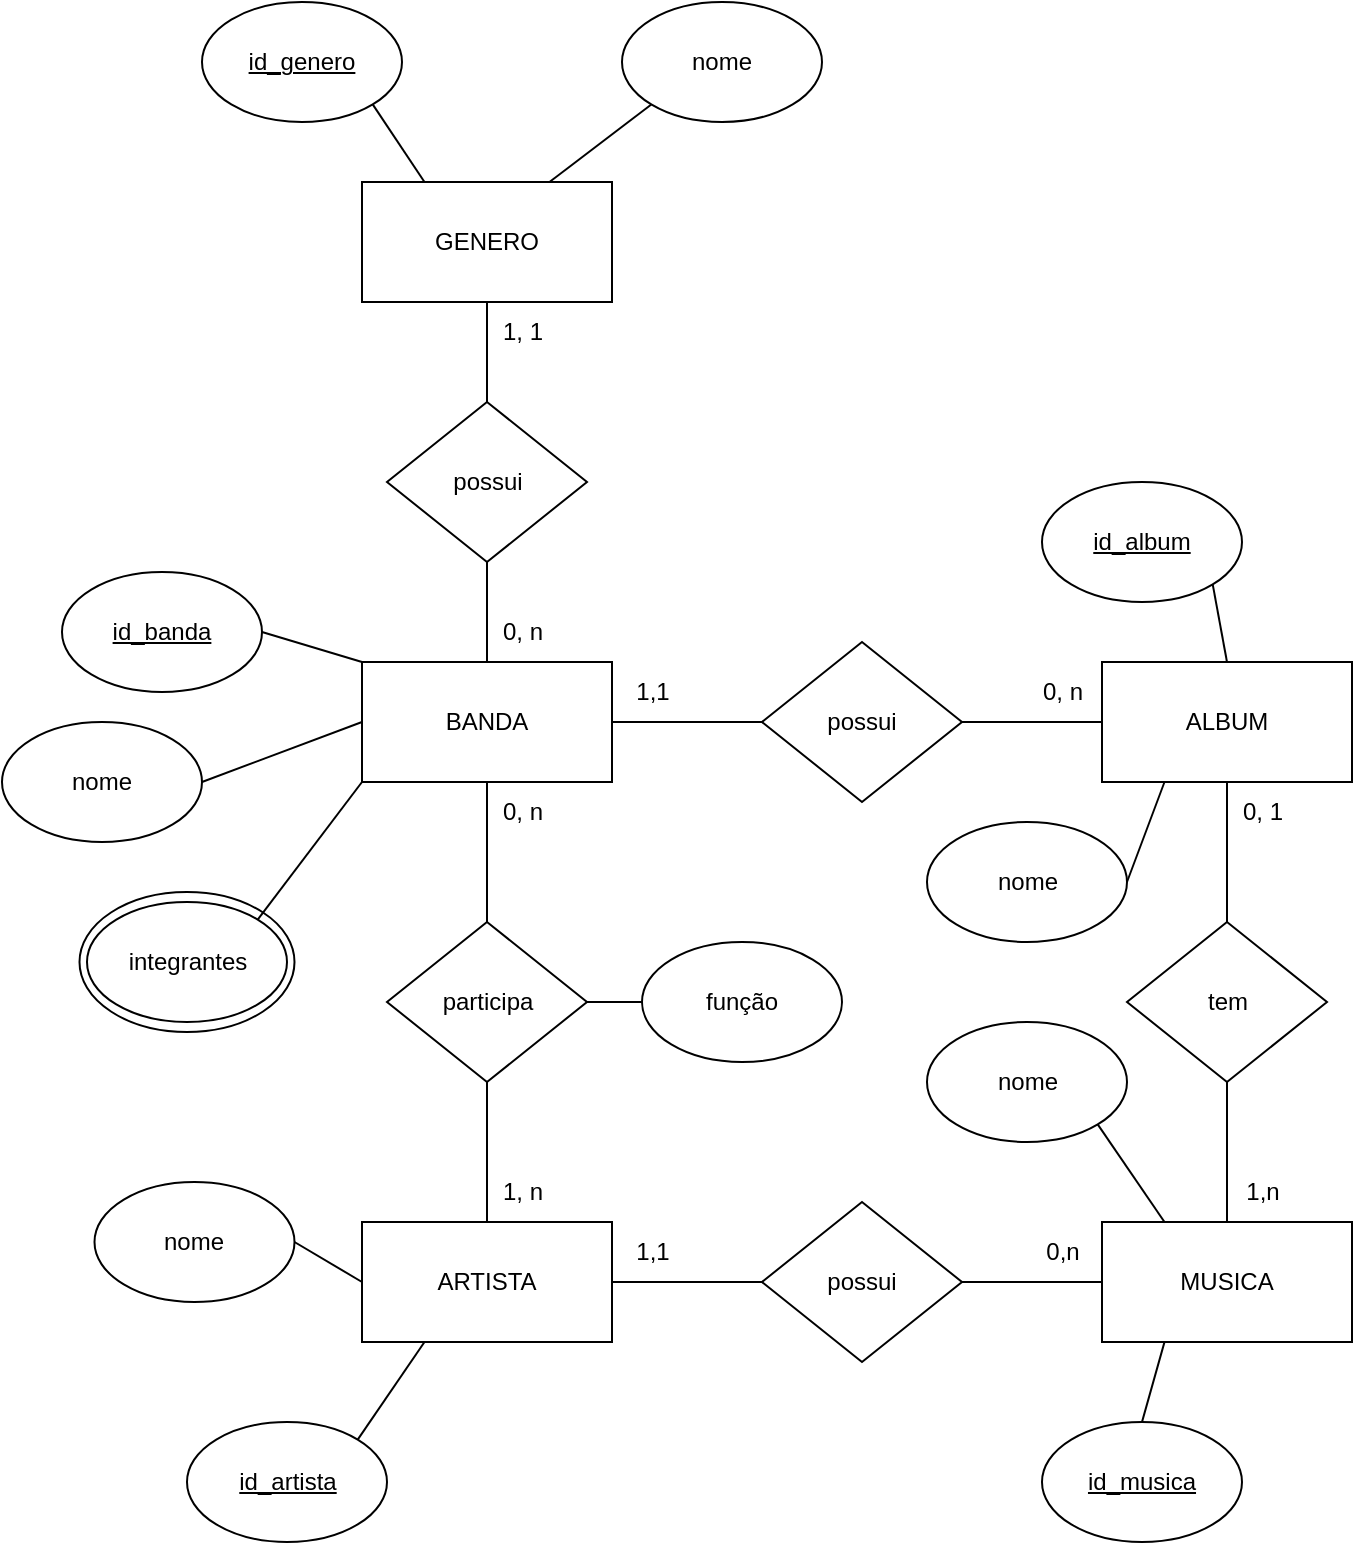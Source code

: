<mxfile>
    <diagram id="6kznNTi5zumOa8jHoGP5" name="Page-1">
        <mxGraphModel dx="1431" dy="926" grid="1" gridSize="10" guides="1" tooltips="1" connect="1" arrows="1" fold="1" page="1" pageScale="1" pageWidth="850" pageHeight="1100" math="0" shadow="0">
            <root>
                <mxCell id="0"/>
                <mxCell id="1" parent="0"/>
                <mxCell id="50" value="integrantes" style="ellipse;whiteSpace=wrap;html=1;" parent="1" vertex="1">
                    <mxGeometry x="128.75" y="535" width="107.5" height="70" as="geometry"/>
                </mxCell>
                <mxCell id="5" value="ALBUM" style="rounded=0;whiteSpace=wrap;html=1;" parent="1" vertex="1">
                    <mxGeometry x="640" y="420" width="125" height="60" as="geometry"/>
                </mxCell>
                <mxCell id="6" value="BANDA" style="rounded=0;whiteSpace=wrap;html=1;" parent="1" vertex="1">
                    <mxGeometry x="270" y="420" width="125" height="60" as="geometry"/>
                </mxCell>
                <mxCell id="7" value="ARTISTA" style="rounded=0;whiteSpace=wrap;html=1;" parent="1" vertex="1">
                    <mxGeometry x="270" y="700" width="125" height="60" as="geometry"/>
                </mxCell>
                <mxCell id="13" value="possui" style="rhombus;whiteSpace=wrap;html=1;" parent="1" vertex="1">
                    <mxGeometry x="470" y="410" width="100" height="80" as="geometry"/>
                </mxCell>
                <mxCell id="14" value="GENERO" style="rounded=0;whiteSpace=wrap;html=1;" parent="1" vertex="1">
                    <mxGeometry x="270" y="180" width="125" height="60" as="geometry"/>
                </mxCell>
                <mxCell id="16" value="participa" style="rhombus;whiteSpace=wrap;html=1;" parent="1" vertex="1">
                    <mxGeometry x="282.5" y="550" width="100" height="80" as="geometry"/>
                </mxCell>
                <mxCell id="17" value="tem" style="rhombus;whiteSpace=wrap;html=1;" parent="1" vertex="1">
                    <mxGeometry x="652.5" y="550" width="100" height="80" as="geometry"/>
                </mxCell>
                <mxCell id="18" value="MUSICA" style="rounded=0;whiteSpace=wrap;html=1;" parent="1" vertex="1">
                    <mxGeometry x="640" y="700" width="125" height="60" as="geometry"/>
                </mxCell>
                <mxCell id="19" value="possui" style="rhombus;whiteSpace=wrap;html=1;" parent="1" vertex="1">
                    <mxGeometry x="282.5" y="290" width="100" height="80" as="geometry"/>
                </mxCell>
                <mxCell id="20" value="possui" style="rhombus;whiteSpace=wrap;html=1;" parent="1" vertex="1">
                    <mxGeometry x="470" y="690" width="100" height="80" as="geometry"/>
                </mxCell>
                <mxCell id="21" value="" style="endArrow=none;html=1;entryX=0.5;entryY=1;entryDx=0;entryDy=0;exitX=0.5;exitY=0;exitDx=0;exitDy=0;" parent="1" source="19" target="14" edge="1">
                    <mxGeometry width="50" height="50" relative="1" as="geometry">
                        <mxPoint x="410" y="570" as="sourcePoint"/>
                        <mxPoint x="460" y="520" as="targetPoint"/>
                    </mxGeometry>
                </mxCell>
                <mxCell id="23" value="" style="endArrow=none;html=1;entryX=0.5;entryY=1;entryDx=0;entryDy=0;exitX=0.5;exitY=0;exitDx=0;exitDy=0;" parent="1" source="6" target="19" edge="1">
                    <mxGeometry width="50" height="50" relative="1" as="geometry">
                        <mxPoint x="342.5" y="290" as="sourcePoint"/>
                        <mxPoint x="342.5" y="250" as="targetPoint"/>
                    </mxGeometry>
                </mxCell>
                <mxCell id="24" value="" style="endArrow=none;html=1;entryX=0.5;entryY=1;entryDx=0;entryDy=0;exitX=0.5;exitY=0;exitDx=0;exitDy=0;" parent="1" source="16" target="6" edge="1">
                    <mxGeometry width="50" height="50" relative="1" as="geometry">
                        <mxPoint x="342.5" y="430" as="sourcePoint"/>
                        <mxPoint x="342.5" y="380" as="targetPoint"/>
                    </mxGeometry>
                </mxCell>
                <mxCell id="25" value="" style="endArrow=none;html=1;entryX=0.5;entryY=1;entryDx=0;entryDy=0;exitX=0.5;exitY=0;exitDx=0;exitDy=0;" parent="1" source="7" target="16" edge="1">
                    <mxGeometry width="50" height="50" relative="1" as="geometry">
                        <mxPoint x="342.5" y="560" as="sourcePoint"/>
                        <mxPoint x="342.5" y="490" as="targetPoint"/>
                    </mxGeometry>
                </mxCell>
                <mxCell id="26" value="" style="endArrow=none;html=1;entryX=0;entryY=0.5;entryDx=0;entryDy=0;exitX=1;exitY=0.5;exitDx=0;exitDy=0;" parent="1" source="6" target="13" edge="1">
                    <mxGeometry width="50" height="50" relative="1" as="geometry">
                        <mxPoint x="342.5" y="710" as="sourcePoint"/>
                        <mxPoint x="342.5" y="640" as="targetPoint"/>
                    </mxGeometry>
                </mxCell>
                <mxCell id="27" value="" style="endArrow=none;html=1;entryX=0;entryY=0.5;entryDx=0;entryDy=0;exitX=1;exitY=0.5;exitDx=0;exitDy=0;" parent="1" source="13" target="5" edge="1">
                    <mxGeometry width="50" height="50" relative="1" as="geometry">
                        <mxPoint x="405" y="460" as="sourcePoint"/>
                        <mxPoint x="470" y="460" as="targetPoint"/>
                    </mxGeometry>
                </mxCell>
                <mxCell id="28" value="" style="endArrow=none;html=1;entryX=0.5;entryY=1;entryDx=0;entryDy=0;exitX=0.5;exitY=0;exitDx=0;exitDy=0;" parent="1" source="17" target="5" edge="1">
                    <mxGeometry width="50" height="50" relative="1" as="geometry">
                        <mxPoint x="570" y="460" as="sourcePoint"/>
                        <mxPoint x="650" y="460" as="targetPoint"/>
                    </mxGeometry>
                </mxCell>
                <mxCell id="29" value="" style="endArrow=none;html=1;entryX=0.5;entryY=0;entryDx=0;entryDy=0;exitX=0.5;exitY=1;exitDx=0;exitDy=0;" parent="1" source="17" target="18" edge="1">
                    <mxGeometry width="50" height="50" relative="1" as="geometry">
                        <mxPoint x="712.5" y="560" as="sourcePoint"/>
                        <mxPoint x="712.5" y="490" as="targetPoint"/>
                    </mxGeometry>
                </mxCell>
                <mxCell id="30" value="" style="endArrow=none;html=1;entryX=0;entryY=0.5;entryDx=0;entryDy=0;exitX=1;exitY=0.5;exitDx=0;exitDy=0;" parent="1" source="20" target="18" edge="1">
                    <mxGeometry width="50" height="50" relative="1" as="geometry">
                        <mxPoint x="712.5" y="640" as="sourcePoint"/>
                        <mxPoint x="712.5" y="710" as="targetPoint"/>
                    </mxGeometry>
                </mxCell>
                <mxCell id="31" value="" style="endArrow=none;html=1;entryX=0;entryY=0.5;entryDx=0;entryDy=0;exitX=1;exitY=0.5;exitDx=0;exitDy=0;" parent="1" source="7" target="20" edge="1">
                    <mxGeometry width="50" height="50" relative="1" as="geometry">
                        <mxPoint x="570" y="740" as="sourcePoint"/>
                        <mxPoint x="650" y="740" as="targetPoint"/>
                    </mxGeometry>
                </mxCell>
                <mxCell id="33" value="1, 1" style="text;html=1;align=center;verticalAlign=middle;resizable=0;points=[];autosize=1;strokeColor=none;fillColor=none;" parent="1" vertex="1">
                    <mxGeometry x="330" y="240" width="40" height="30" as="geometry"/>
                </mxCell>
                <mxCell id="34" value="0, n" style="text;html=1;align=center;verticalAlign=middle;resizable=0;points=[];autosize=1;strokeColor=none;fillColor=none;" parent="1" vertex="1">
                    <mxGeometry x="330" y="390" width="40" height="30" as="geometry"/>
                </mxCell>
                <mxCell id="35" value="1, n" style="text;html=1;align=center;verticalAlign=middle;resizable=0;points=[];autosize=1;strokeColor=none;fillColor=none;" parent="1" vertex="1">
                    <mxGeometry x="330" y="670" width="40" height="30" as="geometry"/>
                </mxCell>
                <mxCell id="37" value="0, n" style="text;html=1;align=center;verticalAlign=middle;resizable=0;points=[];autosize=1;strokeColor=none;fillColor=none;" parent="1" vertex="1">
                    <mxGeometry x="330" y="480" width="40" height="30" as="geometry"/>
                </mxCell>
                <mxCell id="38" value="0, n" style="text;html=1;align=center;verticalAlign=middle;resizable=0;points=[];autosize=1;strokeColor=none;fillColor=none;" parent="1" vertex="1">
                    <mxGeometry x="600" y="420" width="40" height="30" as="geometry"/>
                </mxCell>
                <mxCell id="40" value="1,1" style="text;html=1;align=center;verticalAlign=middle;resizable=0;points=[];autosize=1;strokeColor=none;fillColor=none;" parent="1" vertex="1">
                    <mxGeometry x="395" y="420" width="40" height="30" as="geometry"/>
                </mxCell>
                <mxCell id="41" value="0,n" style="text;html=1;align=center;verticalAlign=middle;resizable=0;points=[];autosize=1;strokeColor=none;fillColor=none;" parent="1" vertex="1">
                    <mxGeometry x="600" y="700" width="40" height="30" as="geometry"/>
                </mxCell>
                <mxCell id="42" value="1,1" style="text;html=1;align=center;verticalAlign=middle;resizable=0;points=[];autosize=1;strokeColor=none;fillColor=none;" parent="1" vertex="1">
                    <mxGeometry x="395" y="700" width="40" height="30" as="geometry"/>
                </mxCell>
                <mxCell id="43" value="1,n" style="text;html=1;align=center;verticalAlign=middle;resizable=0;points=[];autosize=1;strokeColor=none;fillColor=none;" parent="1" vertex="1">
                    <mxGeometry x="700" y="670" width="40" height="30" as="geometry"/>
                </mxCell>
                <mxCell id="44" value="0, 1" style="text;html=1;align=center;verticalAlign=middle;resizable=0;points=[];autosize=1;strokeColor=none;fillColor=none;" parent="1" vertex="1">
                    <mxGeometry x="700" y="480" width="40" height="30" as="geometry"/>
                </mxCell>
                <mxCell id="45" value="&lt;u&gt;id_genero&lt;/u&gt;" style="ellipse;whiteSpace=wrap;html=1;" parent="1" vertex="1">
                    <mxGeometry x="190" y="90" width="100" height="60" as="geometry"/>
                </mxCell>
                <mxCell id="46" value="nome" style="ellipse;whiteSpace=wrap;html=1;" parent="1" vertex="1">
                    <mxGeometry x="400" y="90" width="100" height="60" as="geometry"/>
                </mxCell>
                <mxCell id="47" value="&lt;u&gt;id_banda&lt;/u&gt;" style="ellipse;whiteSpace=wrap;html=1;" parent="1" vertex="1">
                    <mxGeometry x="120" y="375" width="100" height="60" as="geometry"/>
                </mxCell>
                <mxCell id="48" value="nome" style="ellipse;whiteSpace=wrap;html=1;" parent="1" vertex="1">
                    <mxGeometry x="90" y="450" width="100" height="60" as="geometry"/>
                </mxCell>
                <mxCell id="49" value="integrantes" style="ellipse;whiteSpace=wrap;html=1;" parent="1" vertex="1">
                    <mxGeometry x="132.5" y="540" width="100" height="60" as="geometry"/>
                </mxCell>
                <mxCell id="51" value="" style="endArrow=none;html=1;entryX=1;entryY=1;entryDx=0;entryDy=0;exitX=0.25;exitY=0;exitDx=0;exitDy=0;" parent="1" source="14" target="45" edge="1">
                    <mxGeometry width="50" height="50" relative="1" as="geometry">
                        <mxPoint x="342.5" y="300" as="sourcePoint"/>
                        <mxPoint x="342.5" y="250" as="targetPoint"/>
                    </mxGeometry>
                </mxCell>
                <mxCell id="52" value="" style="endArrow=none;html=1;entryX=0;entryY=1;entryDx=0;entryDy=0;exitX=0.75;exitY=0;exitDx=0;exitDy=0;" parent="1" source="14" target="46" edge="1">
                    <mxGeometry width="50" height="50" relative="1" as="geometry">
                        <mxPoint x="311.25" y="190" as="sourcePoint"/>
                        <mxPoint x="285.355" y="151.213" as="targetPoint"/>
                    </mxGeometry>
                </mxCell>
                <mxCell id="53" value="" style="endArrow=none;html=1;entryX=0;entryY=0;entryDx=0;entryDy=0;exitX=1;exitY=0.5;exitDx=0;exitDy=0;" parent="1" source="47" target="6" edge="1">
                    <mxGeometry width="50" height="50" relative="1" as="geometry">
                        <mxPoint x="373.75" y="190" as="sourcePoint"/>
                        <mxPoint x="424.645" y="151.213" as="targetPoint"/>
                    </mxGeometry>
                </mxCell>
                <mxCell id="54" value="" style="endArrow=none;html=1;entryX=0;entryY=0.5;entryDx=0;entryDy=0;exitX=1;exitY=0.5;exitDx=0;exitDy=0;" parent="1" source="48" target="6" edge="1">
                    <mxGeometry width="50" height="50" relative="1" as="geometry">
                        <mxPoint x="230" y="415" as="sourcePoint"/>
                        <mxPoint x="280" y="430" as="targetPoint"/>
                    </mxGeometry>
                </mxCell>
                <mxCell id="55" value="" style="endArrow=none;html=1;entryX=0;entryY=1;entryDx=0;entryDy=0;exitX=1;exitY=0;exitDx=0;exitDy=0;" parent="1" source="49" target="6" edge="1">
                    <mxGeometry width="50" height="50" relative="1" as="geometry">
                        <mxPoint x="200" y="490" as="sourcePoint"/>
                        <mxPoint x="280" y="460" as="targetPoint"/>
                    </mxGeometry>
                </mxCell>
                <mxCell id="56" value="&lt;u&gt;id_album&lt;/u&gt;" style="ellipse;whiteSpace=wrap;html=1;" parent="1" vertex="1">
                    <mxGeometry x="610" y="330" width="100" height="60" as="geometry"/>
                </mxCell>
                <mxCell id="57" value="nome" style="ellipse;whiteSpace=wrap;html=1;" parent="1" vertex="1">
                    <mxGeometry x="552.5" y="500" width="100" height="60" as="geometry"/>
                </mxCell>
                <mxCell id="58" value="&lt;u&gt;id_musica&lt;/u&gt;" style="ellipse;whiteSpace=wrap;html=1;" parent="1" vertex="1">
                    <mxGeometry x="610" y="800" width="100" height="60" as="geometry"/>
                </mxCell>
                <mxCell id="59" value="nome" style="ellipse;whiteSpace=wrap;html=1;" parent="1" vertex="1">
                    <mxGeometry x="552.5" y="600" width="100" height="60" as="geometry"/>
                </mxCell>
                <mxCell id="60" value="&lt;u&gt;id_artista&lt;/u&gt;" style="ellipse;whiteSpace=wrap;html=1;" parent="1" vertex="1">
                    <mxGeometry x="182.5" y="800" width="100" height="60" as="geometry"/>
                </mxCell>
                <mxCell id="61" value="função" style="ellipse;whiteSpace=wrap;html=1;" parent="1" vertex="1">
                    <mxGeometry x="410" y="560" width="100" height="60" as="geometry"/>
                </mxCell>
                <mxCell id="62" value="" style="endArrow=none;html=1;entryX=1;entryY=0.5;entryDx=0;entryDy=0;exitX=0;exitY=0.5;exitDx=0;exitDy=0;" parent="1" source="61" target="16" edge="1">
                    <mxGeometry width="50" height="50" relative="1" as="geometry">
                        <mxPoint x="342.5" y="560" as="sourcePoint"/>
                        <mxPoint x="342.5" y="490" as="targetPoint"/>
                    </mxGeometry>
                </mxCell>
                <mxCell id="63" value="nome" style="ellipse;whiteSpace=wrap;html=1;" parent="1" vertex="1">
                    <mxGeometry x="136.25" y="680" width="100" height="60" as="geometry"/>
                </mxCell>
                <mxCell id="66" value="" style="endArrow=none;html=1;entryX=0;entryY=0.5;entryDx=0;entryDy=0;exitX=1;exitY=0.5;exitDx=0;exitDy=0;" parent="1" source="63" target="7" edge="1">
                    <mxGeometry width="50" height="50" relative="1" as="geometry">
                        <mxPoint x="227.855" y="558.787" as="sourcePoint"/>
                        <mxPoint x="280" y="490" as="targetPoint"/>
                    </mxGeometry>
                </mxCell>
                <mxCell id="67" value="" style="endArrow=none;html=1;entryX=0.25;entryY=1;entryDx=0;entryDy=0;exitX=1;exitY=0;exitDx=0;exitDy=0;" parent="1" source="60" target="7" edge="1">
                    <mxGeometry width="50" height="50" relative="1" as="geometry">
                        <mxPoint x="246.25" y="720" as="sourcePoint"/>
                        <mxPoint x="280" y="740" as="targetPoint"/>
                    </mxGeometry>
                </mxCell>
                <mxCell id="68" value="" style="endArrow=none;html=1;entryX=0.5;entryY=0;entryDx=0;entryDy=0;exitX=0.25;exitY=1;exitDx=0;exitDy=0;" parent="1" source="18" target="58" edge="1">
                    <mxGeometry width="50" height="50" relative="1" as="geometry">
                        <mxPoint x="277.855" y="818.787" as="sourcePoint"/>
                        <mxPoint x="311.25" y="770" as="targetPoint"/>
                    </mxGeometry>
                </mxCell>
                <mxCell id="69" value="" style="endArrow=none;html=1;entryX=0.25;entryY=0;entryDx=0;entryDy=0;exitX=1;exitY=1;exitDx=0;exitDy=0;" parent="1" source="59" target="18" edge="1">
                    <mxGeometry width="50" height="50" relative="1" as="geometry">
                        <mxPoint x="681.25" y="770" as="sourcePoint"/>
                        <mxPoint x="670" y="810" as="targetPoint"/>
                    </mxGeometry>
                </mxCell>
                <mxCell id="70" value="" style="endArrow=none;html=1;entryX=0.25;entryY=1;entryDx=0;entryDy=0;exitX=1;exitY=0.5;exitDx=0;exitDy=0;" parent="1" source="57" target="5" edge="1">
                    <mxGeometry width="50" height="50" relative="1" as="geometry">
                        <mxPoint x="647.855" y="661.213" as="sourcePoint"/>
                        <mxPoint x="681.25" y="710" as="targetPoint"/>
                    </mxGeometry>
                </mxCell>
                <mxCell id="71" value="" style="endArrow=none;html=1;entryX=1;entryY=1;entryDx=0;entryDy=0;exitX=0.5;exitY=0;exitDx=0;exitDy=0;" parent="1" source="5" target="56" edge="1">
                    <mxGeometry width="50" height="50" relative="1" as="geometry">
                        <mxPoint x="662.5" y="540" as="sourcePoint"/>
                        <mxPoint x="681.25" y="490" as="targetPoint"/>
                    </mxGeometry>
                </mxCell>
            </root>
        </mxGraphModel>
    </diagram>
</mxfile>